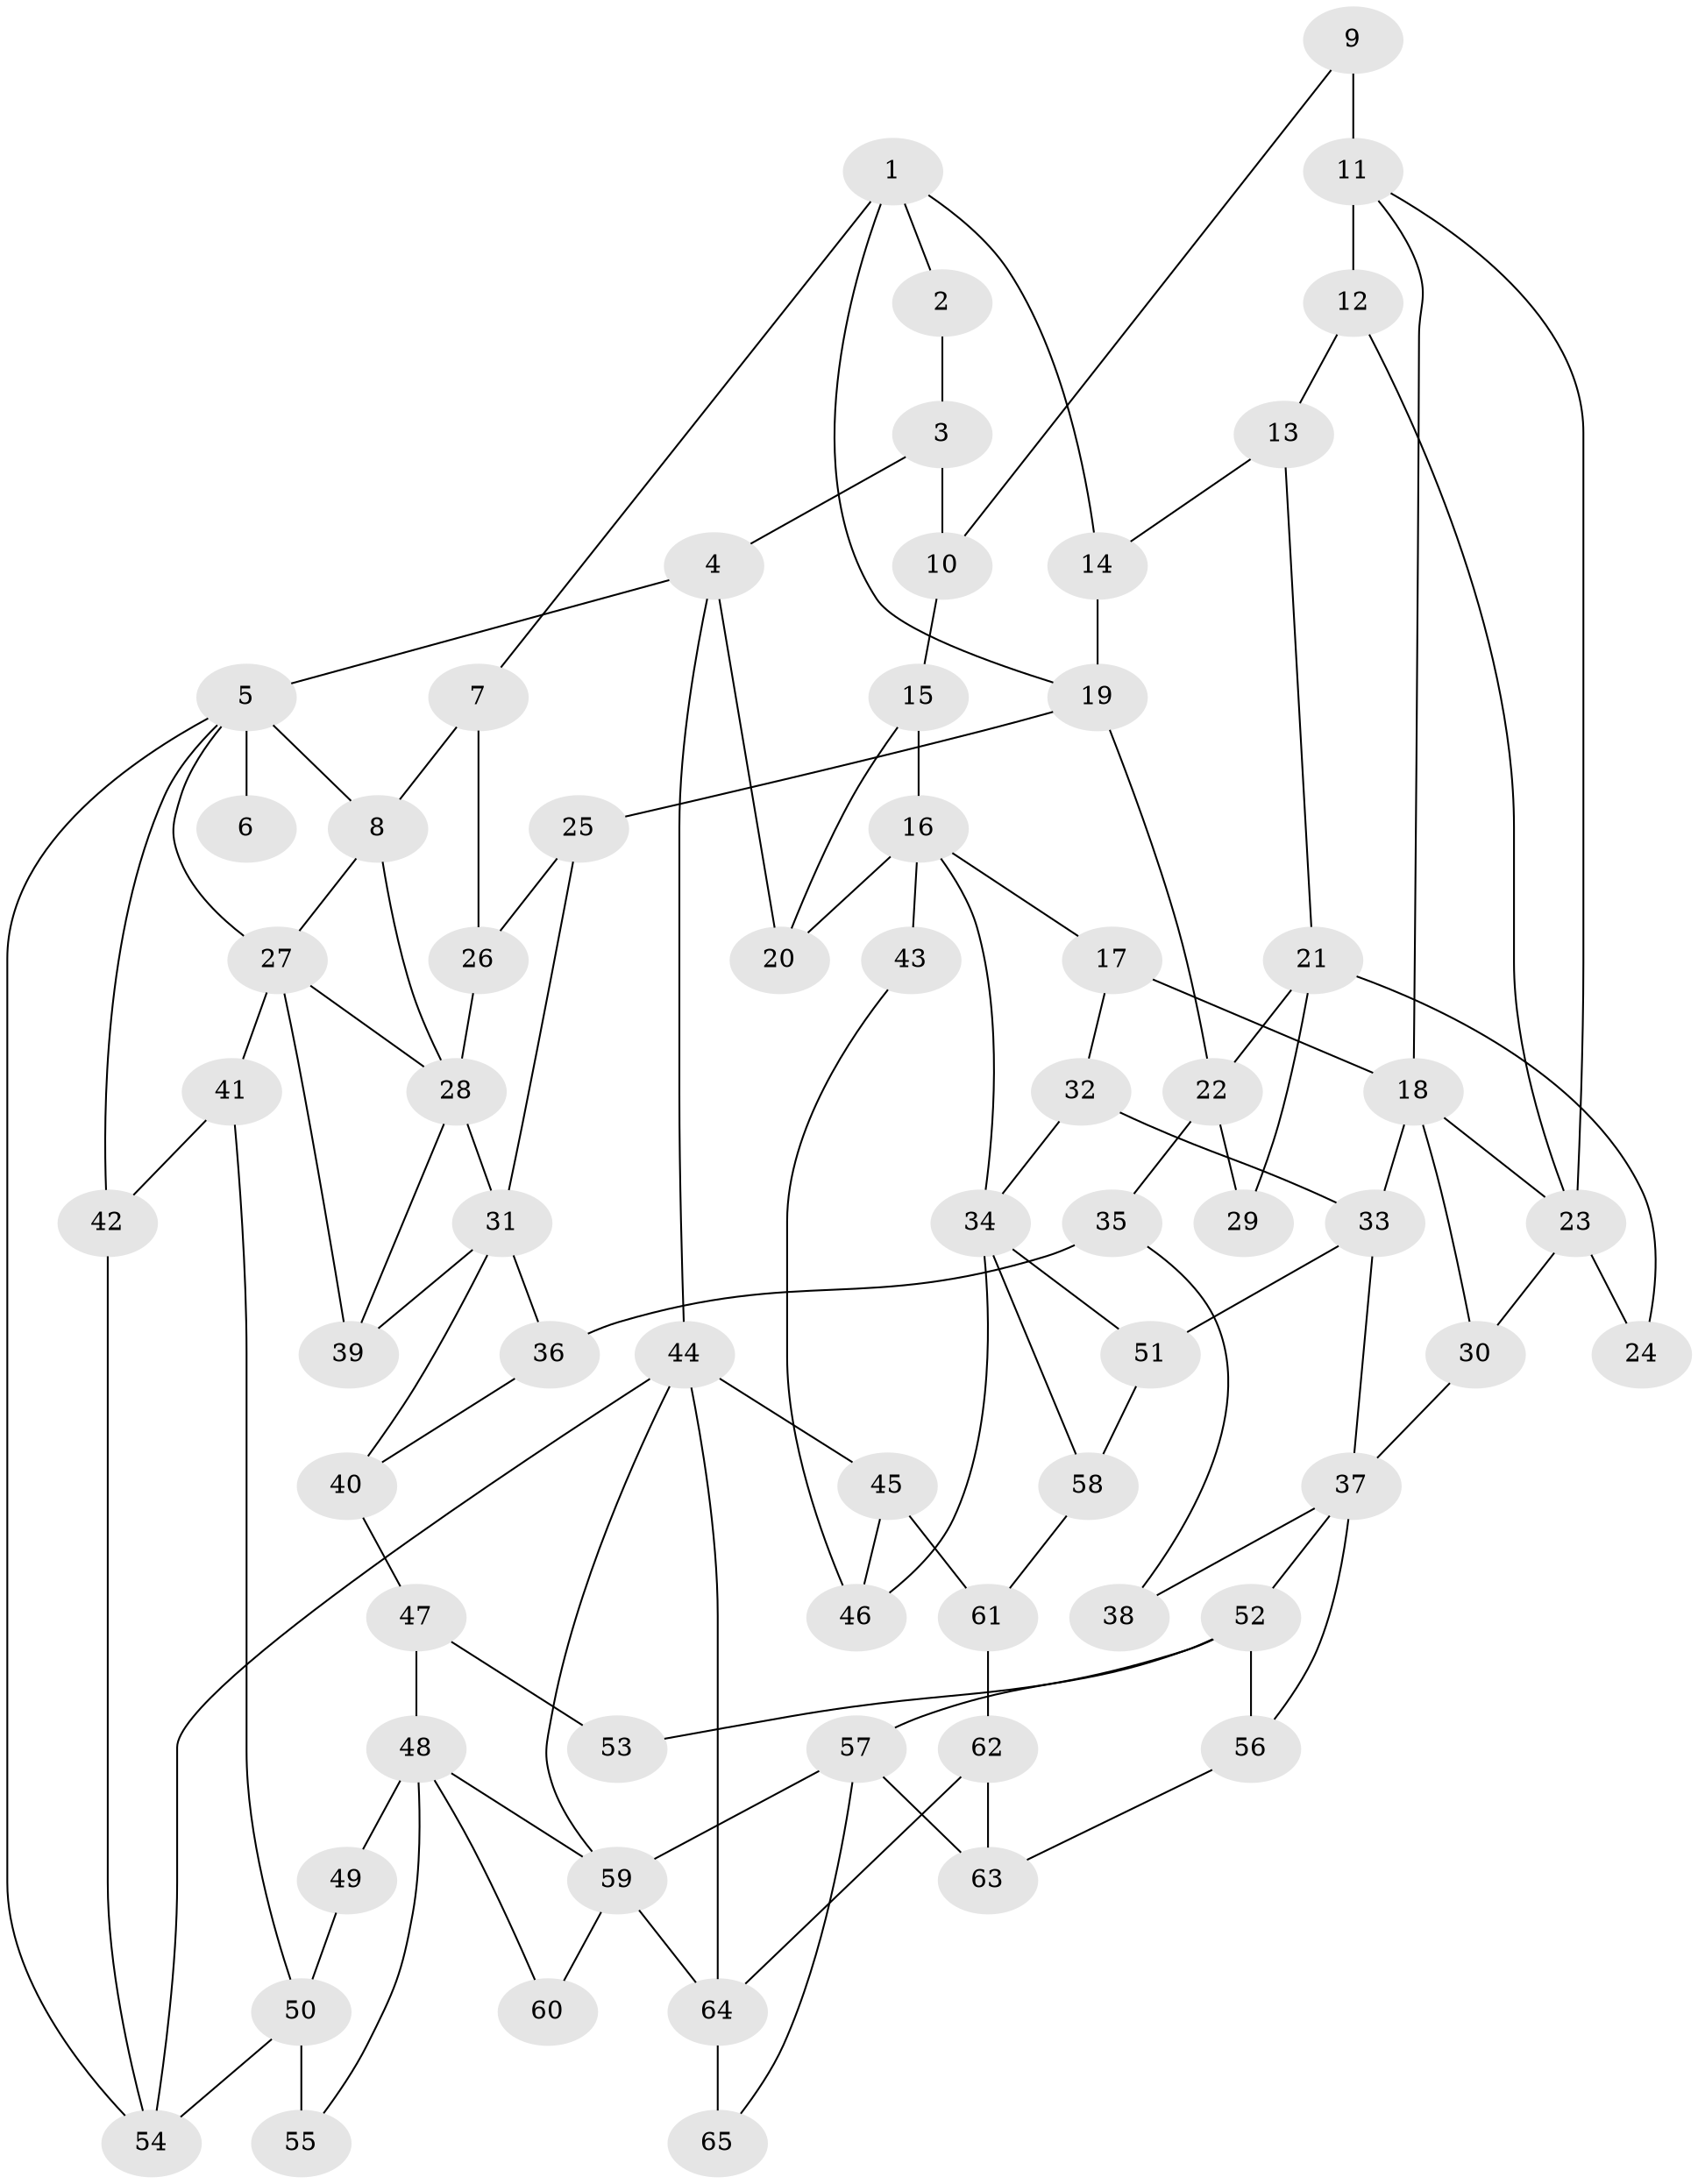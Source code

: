 // original degree distribution, {3: 0.031007751937984496, 5: 0.5426356589147286, 4: 0.20930232558139536, 6: 0.21705426356589147}
// Generated by graph-tools (version 1.1) at 2025/38/03/09/25 02:38:55]
// undirected, 65 vertices, 110 edges
graph export_dot {
graph [start="1"]
  node [color=gray90,style=filled];
  1;
  2;
  3;
  4;
  5;
  6;
  7;
  8;
  9;
  10;
  11;
  12;
  13;
  14;
  15;
  16;
  17;
  18;
  19;
  20;
  21;
  22;
  23;
  24;
  25;
  26;
  27;
  28;
  29;
  30;
  31;
  32;
  33;
  34;
  35;
  36;
  37;
  38;
  39;
  40;
  41;
  42;
  43;
  44;
  45;
  46;
  47;
  48;
  49;
  50;
  51;
  52;
  53;
  54;
  55;
  56;
  57;
  58;
  59;
  60;
  61;
  62;
  63;
  64;
  65;
  1 -- 2 [weight=1.0];
  1 -- 7 [weight=1.0];
  1 -- 14 [weight=1.0];
  1 -- 19 [weight=1.0];
  2 -- 3 [weight=1.0];
  3 -- 4 [weight=1.0];
  3 -- 10 [weight=1.0];
  4 -- 5 [weight=1.0];
  4 -- 20 [weight=1.0];
  4 -- 44 [weight=1.0];
  5 -- 6 [weight=2.0];
  5 -- 8 [weight=1.0];
  5 -- 27 [weight=1.0];
  5 -- 42 [weight=1.0];
  5 -- 54 [weight=1.0];
  7 -- 8 [weight=1.0];
  7 -- 26 [weight=1.0];
  8 -- 27 [weight=1.0];
  8 -- 28 [weight=1.0];
  9 -- 10 [weight=1.0];
  9 -- 11 [weight=2.0];
  10 -- 15 [weight=1.0];
  11 -- 12 [weight=2.0];
  11 -- 18 [weight=1.0];
  11 -- 23 [weight=1.0];
  12 -- 13 [weight=1.0];
  12 -- 23 [weight=1.0];
  13 -- 14 [weight=1.0];
  13 -- 21 [weight=1.0];
  14 -- 19 [weight=1.0];
  15 -- 16 [weight=1.0];
  15 -- 20 [weight=1.0];
  16 -- 17 [weight=1.0];
  16 -- 20 [weight=1.0];
  16 -- 34 [weight=1.0];
  16 -- 43 [weight=2.0];
  17 -- 18 [weight=1.0];
  17 -- 32 [weight=1.0];
  18 -- 23 [weight=1.0];
  18 -- 30 [weight=1.0];
  18 -- 33 [weight=1.0];
  19 -- 22 [weight=2.0];
  19 -- 25 [weight=1.0];
  21 -- 22 [weight=1.0];
  21 -- 24 [weight=2.0];
  21 -- 29 [weight=2.0];
  22 -- 29 [weight=1.0];
  22 -- 35 [weight=1.0];
  23 -- 24 [weight=2.0];
  23 -- 30 [weight=1.0];
  25 -- 26 [weight=1.0];
  25 -- 31 [weight=1.0];
  26 -- 28 [weight=2.0];
  27 -- 28 [weight=1.0];
  27 -- 39 [weight=1.0];
  27 -- 41 [weight=1.0];
  28 -- 31 [weight=1.0];
  28 -- 39 [weight=1.0];
  30 -- 37 [weight=1.0];
  31 -- 36 [weight=1.0];
  31 -- 39 [weight=1.0];
  31 -- 40 [weight=1.0];
  32 -- 33 [weight=1.0];
  32 -- 34 [weight=2.0];
  33 -- 37 [weight=1.0];
  33 -- 51 [weight=1.0];
  34 -- 46 [weight=1.0];
  34 -- 51 [weight=1.0];
  34 -- 58 [weight=1.0];
  35 -- 36 [weight=1.0];
  35 -- 38 [weight=1.0];
  36 -- 40 [weight=1.0];
  37 -- 38 [weight=2.0];
  37 -- 52 [weight=1.0];
  37 -- 56 [weight=1.0];
  40 -- 47 [weight=1.0];
  41 -- 42 [weight=1.0];
  41 -- 50 [weight=1.0];
  42 -- 54 [weight=1.0];
  43 -- 46 [weight=1.0];
  44 -- 45 [weight=1.0];
  44 -- 54 [weight=1.0];
  44 -- 59 [weight=1.0];
  44 -- 64 [weight=2.0];
  45 -- 46 [weight=1.0];
  45 -- 61 [weight=1.0];
  47 -- 48 [weight=1.0];
  47 -- 53 [weight=1.0];
  48 -- 49 [weight=1.0];
  48 -- 55 [weight=1.0];
  48 -- 59 [weight=1.0];
  48 -- 60 [weight=2.0];
  49 -- 50 [weight=1.0];
  50 -- 54 [weight=1.0];
  50 -- 55 [weight=3.0];
  51 -- 58 [weight=1.0];
  52 -- 53 [weight=2.0];
  52 -- 56 [weight=1.0];
  52 -- 57 [weight=2.0];
  56 -- 63 [weight=1.0];
  57 -- 59 [weight=1.0];
  57 -- 63 [weight=1.0];
  57 -- 65 [weight=1.0];
  58 -- 61 [weight=1.0];
  59 -- 60 [weight=1.0];
  59 -- 64 [weight=1.0];
  61 -- 62 [weight=4.0];
  62 -- 63 [weight=1.0];
  62 -- 64 [weight=1.0];
  64 -- 65 [weight=2.0];
}
